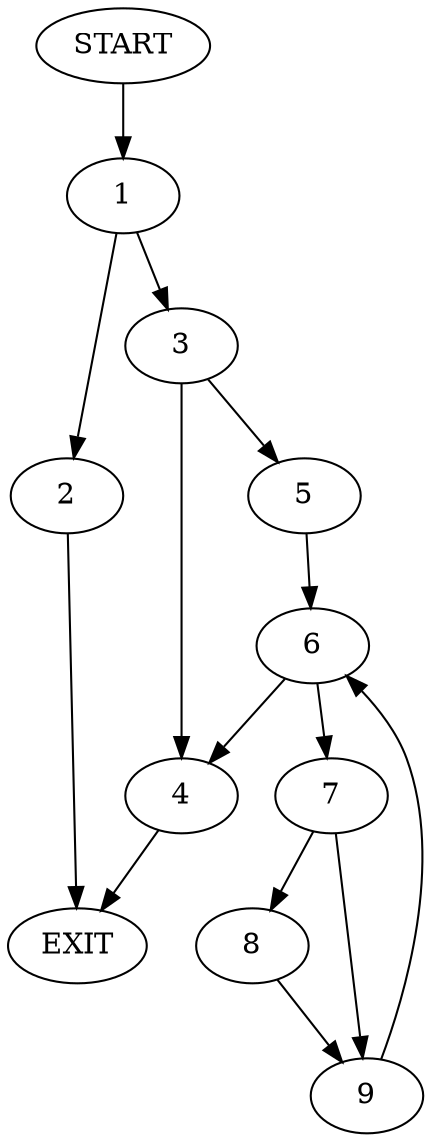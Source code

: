 digraph {
0 [label="START"]
10 [label="EXIT"]
0 -> 1
1 -> 2
1 -> 3
3 -> 4
3 -> 5
2 -> 10
4 -> 10
5 -> 6
6 -> 4
6 -> 7
7 -> 8
7 -> 9
8 -> 9
9 -> 6
}
